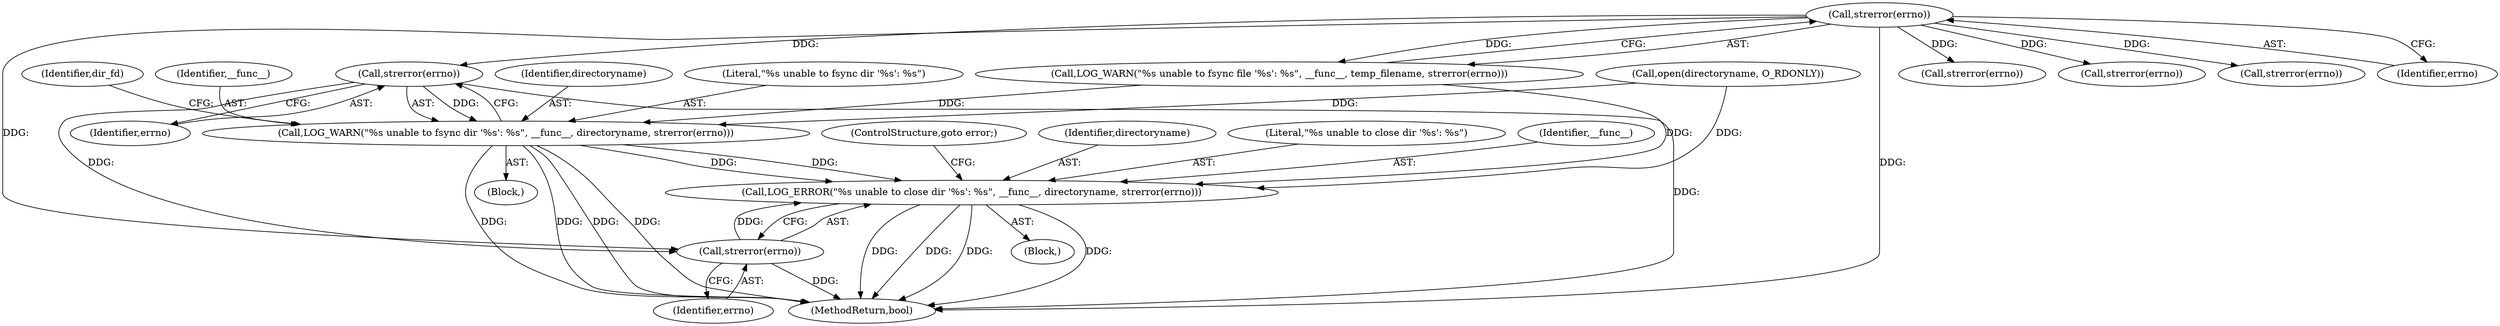 digraph "0_Android_472271b153c5dc53c28beac55480a8d8434b2d5c_56@API" {
"1000411" [label="(Call,strerror(errno))"];
"1000347" [label="(Call,strerror(errno))"];
"1000407" [label="(Call,LOG_WARN(\"%s unable to fsync dir '%s': %s\", __func__, directoryname, strerror(errno)))"];
"1000419" [label="(Call,LOG_ERROR(\"%s unable to close dir '%s': %s\", __func__, directoryname, strerror(errno)))"];
"1000423" [label="(Call,strerror(errno))"];
"1000343" [label="(Call,LOG_WARN(\"%s unable to fsync file '%s': %s\", __func__, temp_filename, strerror(errno)))"];
"1000418" [label="(Block,)"];
"1000410" [label="(Identifier,directoryname)"];
"1000359" [label="(Call,strerror(errno))"];
"1000421" [label="(Identifier,__func__)"];
"1000347" [label="(Call,strerror(errno))"];
"1000425" [label="(ControlStructure,goto error;)"];
"1000193" [label="(Call,open(directoryname, O_RDONLY))"];
"1000422" [label="(Identifier,directoryname)"];
"1000407" [label="(Call,LOG_WARN(\"%s unable to fsync dir '%s': %s\", __func__, directoryname, strerror(errno)))"];
"1000424" [label="(Identifier,errno)"];
"1000411" [label="(Call,strerror(errno))"];
"1000408" [label="(Literal,\"%s unable to fsync dir '%s': %s\")"];
"1000398" [label="(Call,strerror(errno))"];
"1000419" [label="(Call,LOG_ERROR(\"%s unable to close dir '%s': %s\", __func__, directoryname, strerror(errno)))"];
"1000406" [label="(Block,)"];
"1000383" [label="(Call,strerror(errno))"];
"1000348" [label="(Identifier,errno)"];
"1000423" [label="(Call,strerror(errno))"];
"1000416" [label="(Identifier,dir_fd)"];
"1000412" [label="(Identifier,errno)"];
"1000409" [label="(Identifier,__func__)"];
"1000420" [label="(Literal,\"%s unable to close dir '%s': %s\")"];
"1000452" [label="(MethodReturn,bool)"];
"1000411" -> "1000407"  [label="AST: "];
"1000411" -> "1000412"  [label="CFG: "];
"1000412" -> "1000411"  [label="AST: "];
"1000407" -> "1000411"  [label="CFG: "];
"1000411" -> "1000452"  [label="DDG: "];
"1000411" -> "1000407"  [label="DDG: "];
"1000347" -> "1000411"  [label="DDG: "];
"1000411" -> "1000423"  [label="DDG: "];
"1000347" -> "1000343"  [label="AST: "];
"1000347" -> "1000348"  [label="CFG: "];
"1000348" -> "1000347"  [label="AST: "];
"1000343" -> "1000347"  [label="CFG: "];
"1000347" -> "1000452"  [label="DDG: "];
"1000347" -> "1000343"  [label="DDG: "];
"1000347" -> "1000359"  [label="DDG: "];
"1000347" -> "1000383"  [label="DDG: "];
"1000347" -> "1000398"  [label="DDG: "];
"1000347" -> "1000423"  [label="DDG: "];
"1000407" -> "1000406"  [label="AST: "];
"1000408" -> "1000407"  [label="AST: "];
"1000409" -> "1000407"  [label="AST: "];
"1000410" -> "1000407"  [label="AST: "];
"1000416" -> "1000407"  [label="CFG: "];
"1000407" -> "1000452"  [label="DDG: "];
"1000407" -> "1000452"  [label="DDG: "];
"1000407" -> "1000452"  [label="DDG: "];
"1000407" -> "1000452"  [label="DDG: "];
"1000343" -> "1000407"  [label="DDG: "];
"1000193" -> "1000407"  [label="DDG: "];
"1000407" -> "1000419"  [label="DDG: "];
"1000407" -> "1000419"  [label="DDG: "];
"1000419" -> "1000418"  [label="AST: "];
"1000419" -> "1000423"  [label="CFG: "];
"1000420" -> "1000419"  [label="AST: "];
"1000421" -> "1000419"  [label="AST: "];
"1000422" -> "1000419"  [label="AST: "];
"1000423" -> "1000419"  [label="AST: "];
"1000425" -> "1000419"  [label="CFG: "];
"1000419" -> "1000452"  [label="DDG: "];
"1000419" -> "1000452"  [label="DDG: "];
"1000419" -> "1000452"  [label="DDG: "];
"1000419" -> "1000452"  [label="DDG: "];
"1000343" -> "1000419"  [label="DDG: "];
"1000193" -> "1000419"  [label="DDG: "];
"1000423" -> "1000419"  [label="DDG: "];
"1000423" -> "1000424"  [label="CFG: "];
"1000424" -> "1000423"  [label="AST: "];
"1000423" -> "1000452"  [label="DDG: "];
}
